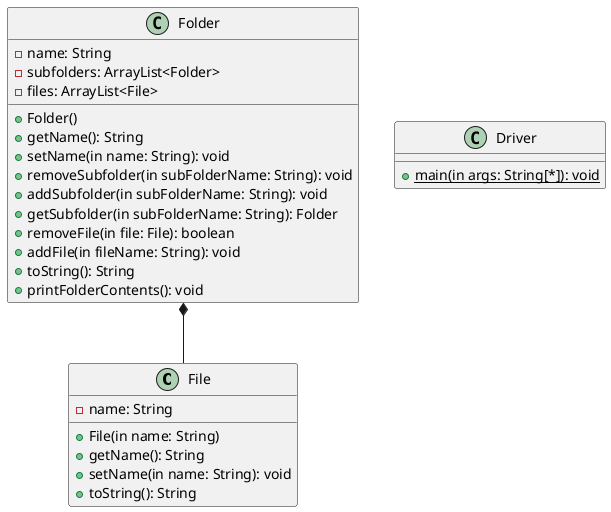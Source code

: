 @startuml
'https://plantuml.com/class-diagram

class File {
- name: String

+ File(in name: String)
+ getName(): String
+ setName(in name: String): void
+ toString(): String
}


class Folder {
- name: String
- subfolders: ArrayList<Folder>
- files: ArrayList<File>

+ Folder()
+ getName(): String
+ setName(in name: String): void
+ removeSubfolder(in subFolderName: String): void
+ addSubfolder(in subFolderName: String): void
+ getSubfolder(in subFolderName: String): Folder
+ removeFile(in file: File): boolean
+ addFile(in fileName: String): void
+ toString(): String
+ printFolderContents(): void
}

Folder *-- File

class Driver {
+ {static} main(in args: String[*]): void
}

@enduml